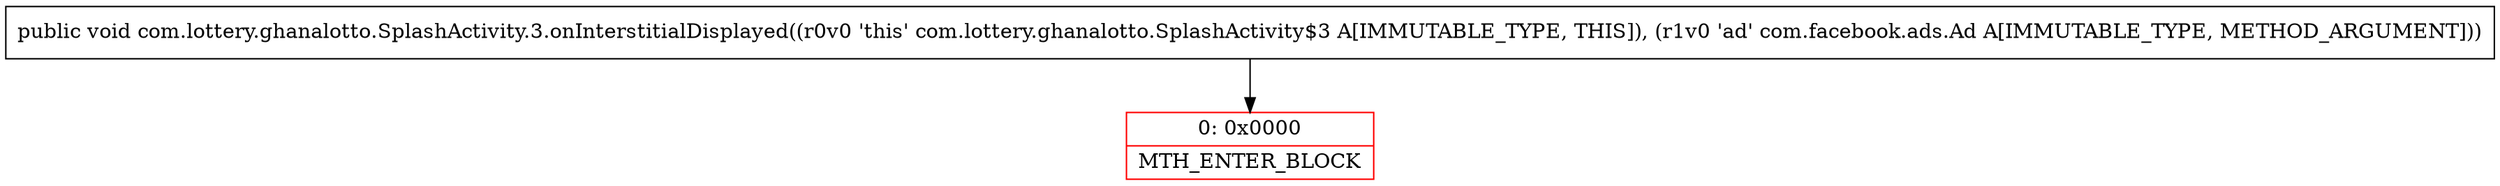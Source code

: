 digraph "CFG forcom.lottery.ghanalotto.SplashActivity.3.onInterstitialDisplayed(Lcom\/facebook\/ads\/Ad;)V" {
subgraph cluster_Region_623564196 {
label = "R(0)";
node [shape=record,color=blue];
}
Node_0 [shape=record,color=red,label="{0\:\ 0x0000|MTH_ENTER_BLOCK\l}"];
MethodNode[shape=record,label="{public void com.lottery.ghanalotto.SplashActivity.3.onInterstitialDisplayed((r0v0 'this' com.lottery.ghanalotto.SplashActivity$3 A[IMMUTABLE_TYPE, THIS]), (r1v0 'ad' com.facebook.ads.Ad A[IMMUTABLE_TYPE, METHOD_ARGUMENT])) }"];
MethodNode -> Node_0;
}

